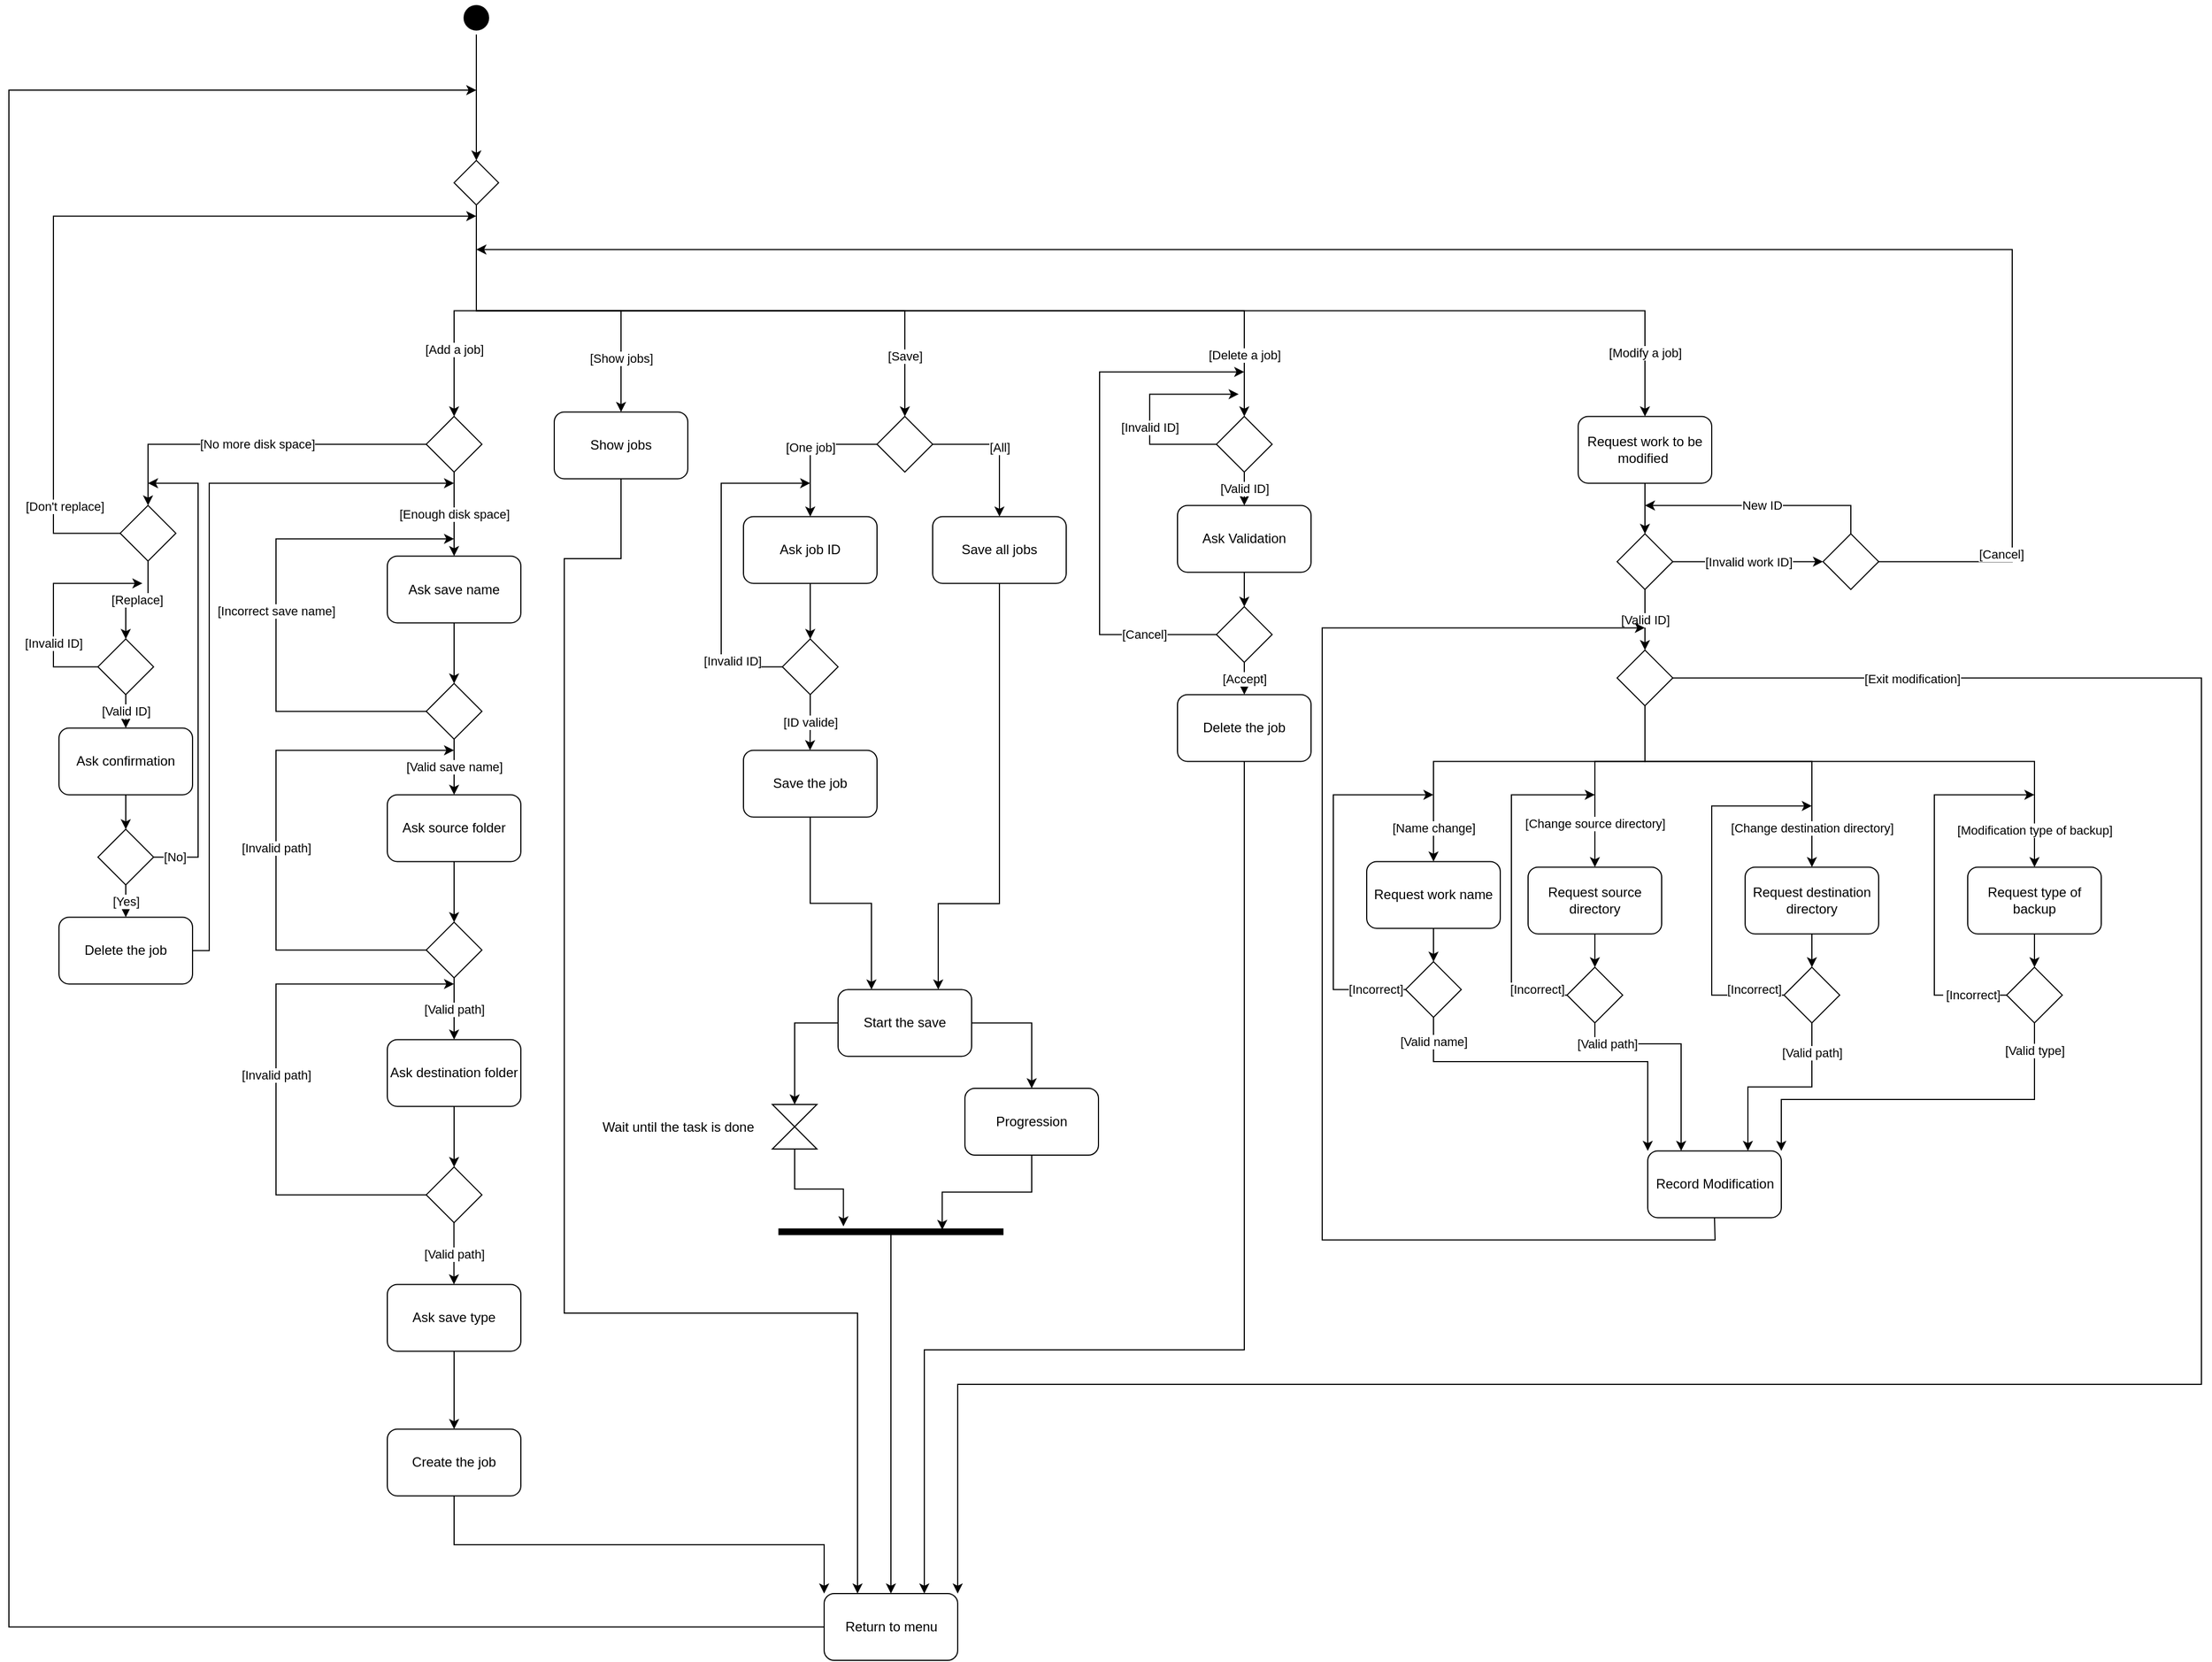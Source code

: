 <mxfile version="15.2.7" type="device"><diagram name="Page-1" id="v6v-ND63ObHRlu9eS376"><mxGraphModel dx="377" dy="1174" grid="1" gridSize="10" guides="1" tooltips="1" connect="1" arrows="1" fold="1" page="1" pageScale="1" pageWidth="827" pageHeight="1169" math="0" shadow="0"><root><mxCell id="0"/><mxCell id="1" parent="0"/><mxCell id="XPsJxt7pT_q-8el9GF3L-1" style="edgeStyle=orthogonalEdgeStyle;rounded=0;orthogonalLoop=1;jettySize=auto;html=1;entryX=0.5;entryY=0;entryDx=0;entryDy=0;" parent="1" source="XPsJxt7pT_q-8el9GF3L-2" target="XPsJxt7pT_q-8el9GF3L-33" edge="1"><mxGeometry relative="1" as="geometry"/></mxCell><mxCell id="XPsJxt7pT_q-8el9GF3L-2" value="" style="ellipse;shape=startState;fillColor=#000000;strokeColor=#000000;" parent="1" vertex="1"><mxGeometry x="2476" y="133" width="30" height="30" as="geometry"/></mxCell><mxCell id="XPsJxt7pT_q-8el9GF3L-3" value="[No more disk space]" style="edgeStyle=orthogonalEdgeStyle;rounded=0;orthogonalLoop=1;jettySize=auto;html=1;entryX=0.5;entryY=0;entryDx=0;entryDy=0;" parent="1" source="XPsJxt7pT_q-8el9GF3L-5" target="XPsJxt7pT_q-8el9GF3L-8" edge="1"><mxGeometry relative="1" as="geometry"/></mxCell><mxCell id="XPsJxt7pT_q-8el9GF3L-4" value="[Enough disk space]" style="edgeStyle=orthogonalEdgeStyle;rounded=0;orthogonalLoop=1;jettySize=auto;html=1;exitX=0.5;exitY=1;exitDx=0;exitDy=0;entryX=0.5;entryY=0;entryDx=0;entryDy=0;" parent="1" source="XPsJxt7pT_q-8el9GF3L-5" target="XPsJxt7pT_q-8el9GF3L-10" edge="1"><mxGeometry relative="1" as="geometry"><mxPoint x="2471" y="586.2" as="sourcePoint"/></mxGeometry></mxCell><mxCell id="XPsJxt7pT_q-8el9GF3L-5" value="" style="rhombus;whiteSpace=wrap;html=1;" parent="1" vertex="1"><mxGeometry x="2446" y="506.2" width="50" height="50" as="geometry"/></mxCell><mxCell id="XPsJxt7pT_q-8el9GF3L-6" value="[Don't replace]" style="edgeStyle=orthogonalEdgeStyle;rounded=0;orthogonalLoop=1;jettySize=auto;html=1;exitX=0;exitY=0.5;exitDx=0;exitDy=0;" parent="1" source="XPsJxt7pT_q-8el9GF3L-8" edge="1"><mxGeometry x="-0.765" y="-10" relative="1" as="geometry"><Array as="points"><mxPoint x="2111" y="326.2"/></Array><mxPoint y="1" as="offset"/><mxPoint x="2491" y="326.2" as="targetPoint"/></mxGeometry></mxCell><mxCell id="XPsJxt7pT_q-8el9GF3L-7" value="[Replace]" style="edgeStyle=orthogonalEdgeStyle;rounded=0;orthogonalLoop=1;jettySize=auto;html=1;exitX=0.5;exitY=1;exitDx=0;exitDy=0;entryX=0.5;entryY=0;entryDx=0;entryDy=0;" parent="1" source="XPsJxt7pT_q-8el9GF3L-8" target="XPsJxt7pT_q-8el9GF3L-106" edge="1"><mxGeometry relative="1" as="geometry"/></mxCell><mxCell id="XPsJxt7pT_q-8el9GF3L-8" value="" style="rhombus;whiteSpace=wrap;html=1;" parent="1" vertex="1"><mxGeometry x="2171" y="586.2" width="50" height="50" as="geometry"/></mxCell><mxCell id="XPsJxt7pT_q-8el9GF3L-9" style="edgeStyle=orthogonalEdgeStyle;rounded=0;orthogonalLoop=1;jettySize=auto;html=1;exitX=0.5;exitY=1;exitDx=0;exitDy=0;entryX=0.5;entryY=0;entryDx=0;entryDy=0;" parent="1" source="XPsJxt7pT_q-8el9GF3L-10" target="XPsJxt7pT_q-8el9GF3L-13" edge="1"><mxGeometry relative="1" as="geometry"/></mxCell><mxCell id="XPsJxt7pT_q-8el9GF3L-10" value="Ask save name" style="rounded=1;whiteSpace=wrap;html=1;" parent="1" vertex="1"><mxGeometry x="2411" y="631.7" width="120" height="60" as="geometry"/></mxCell><mxCell id="XPsJxt7pT_q-8el9GF3L-11" value="[Incorrect save name]" style="edgeStyle=orthogonalEdgeStyle;rounded=0;orthogonalLoop=1;jettySize=auto;html=1;exitX=0;exitY=0.5;exitDx=0;exitDy=0;" parent="1" source="XPsJxt7pT_q-8el9GF3L-13" edge="1"><mxGeometry relative="1" as="geometry"><mxPoint x="2471" y="616.2" as="targetPoint"/><Array as="points"><mxPoint x="2311" y="771.2"/><mxPoint x="2311" y="616.2"/></Array></mxGeometry></mxCell><mxCell id="XPsJxt7pT_q-8el9GF3L-12" value="[Valid save name]" style="edgeStyle=orthogonalEdgeStyle;rounded=0;orthogonalLoop=1;jettySize=auto;html=1;exitX=0.5;exitY=1;exitDx=0;exitDy=0;entryX=0.5;entryY=0;entryDx=0;entryDy=0;" parent="1" source="XPsJxt7pT_q-8el9GF3L-13" target="XPsJxt7pT_q-8el9GF3L-15" edge="1"><mxGeometry relative="1" as="geometry"/></mxCell><mxCell id="XPsJxt7pT_q-8el9GF3L-13" value="" style="rhombus;whiteSpace=wrap;html=1;" parent="1" vertex="1"><mxGeometry x="2446" y="746.2" width="50" height="50" as="geometry"/></mxCell><mxCell id="XPsJxt7pT_q-8el9GF3L-14" style="edgeStyle=orthogonalEdgeStyle;rounded=0;orthogonalLoop=1;jettySize=auto;html=1;exitX=0.5;exitY=1;exitDx=0;exitDy=0;entryX=0.5;entryY=0;entryDx=0;entryDy=0;" parent="1" source="XPsJxt7pT_q-8el9GF3L-15" target="XPsJxt7pT_q-8el9GF3L-18" edge="1"><mxGeometry relative="1" as="geometry"/></mxCell><mxCell id="XPsJxt7pT_q-8el9GF3L-15" value="Ask source folder" style="rounded=1;whiteSpace=wrap;html=1;" parent="1" vertex="1"><mxGeometry x="2411" y="846.2" width="120" height="60" as="geometry"/></mxCell><mxCell id="XPsJxt7pT_q-8el9GF3L-16" value="[Invalid path]" style="edgeStyle=orthogonalEdgeStyle;rounded=0;orthogonalLoop=1;jettySize=auto;html=1;exitX=0;exitY=0.5;exitDx=0;exitDy=0;" parent="1" source="XPsJxt7pT_q-8el9GF3L-18" edge="1"><mxGeometry x="-0.046" relative="1" as="geometry"><mxPoint x="2471" y="806.2" as="targetPoint"/><Array as="points"><mxPoint x="2311" y="986.2"/><mxPoint x="2311" y="806.2"/></Array><mxPoint as="offset"/></mxGeometry></mxCell><mxCell id="XPsJxt7pT_q-8el9GF3L-17" value="[Valid path]" style="edgeStyle=orthogonalEdgeStyle;rounded=0;orthogonalLoop=1;jettySize=auto;html=1;exitX=0.5;exitY=1;exitDx=0;exitDy=0;entryX=0.5;entryY=0;entryDx=0;entryDy=0;" parent="1" source="XPsJxt7pT_q-8el9GF3L-18" target="XPsJxt7pT_q-8el9GF3L-20" edge="1"><mxGeometry relative="1" as="geometry"/></mxCell><mxCell id="XPsJxt7pT_q-8el9GF3L-18" value="" style="rhombus;whiteSpace=wrap;html=1;" parent="1" vertex="1"><mxGeometry x="2446" y="960.7" width="50" height="50" as="geometry"/></mxCell><mxCell id="XPsJxt7pT_q-8el9GF3L-19" style="edgeStyle=orthogonalEdgeStyle;rounded=0;orthogonalLoop=1;jettySize=auto;html=1;exitX=0.5;exitY=1;exitDx=0;exitDy=0;entryX=0.5;entryY=0;entryDx=0;entryDy=0;" parent="1" source="XPsJxt7pT_q-8el9GF3L-20" target="XPsJxt7pT_q-8el9GF3L-22" edge="1"><mxGeometry relative="1" as="geometry"/></mxCell><mxCell id="XPsJxt7pT_q-8el9GF3L-20" value="Ask destination folder" style="rounded=1;whiteSpace=wrap;html=1;" parent="1" vertex="1"><mxGeometry x="2411" y="1066.2" width="120" height="60" as="geometry"/></mxCell><mxCell id="XPsJxt7pT_q-8el9GF3L-21" value="[Invalid path]" style="edgeStyle=orthogonalEdgeStyle;rounded=0;orthogonalLoop=1;jettySize=auto;html=1;exitX=0;exitY=0.5;exitDx=0;exitDy=0;" parent="1" source="XPsJxt7pT_q-8el9GF3L-22" edge="1"><mxGeometry relative="1" as="geometry"><mxPoint x="2471" y="1016.2" as="targetPoint"/><Array as="points"><mxPoint x="2311" y="1206.2"/><mxPoint x="2311" y="1016.2"/></Array></mxGeometry></mxCell><mxCell id="XPsJxt7pT_q-8el9GF3L-22" value="" style="rhombus;whiteSpace=wrap;html=1;" parent="1" vertex="1"><mxGeometry x="2446" y="1180.7" width="50" height="50" as="geometry"/></mxCell><mxCell id="XPsJxt7pT_q-8el9GF3L-23" style="edgeStyle=orthogonalEdgeStyle;rounded=0;orthogonalLoop=1;jettySize=auto;html=1;exitX=0.5;exitY=1;exitDx=0;exitDy=0;entryX=0.5;entryY=0;entryDx=0;entryDy=0;" parent="1" source="XPsJxt7pT_q-8el9GF3L-24" target="XPsJxt7pT_q-8el9GF3L-27" edge="1"><mxGeometry relative="1" as="geometry"><mxPoint x="2471.0" y="1409.7" as="targetPoint"/></mxGeometry></mxCell><mxCell id="XPsJxt7pT_q-8el9GF3L-24" value="Ask save type" style="rounded=1;whiteSpace=wrap;html=1;" parent="1" vertex="1"><mxGeometry x="2411" y="1286.2" width="120" height="60" as="geometry"/></mxCell><mxCell id="XPsJxt7pT_q-8el9GF3L-25" value="[Valid path]" style="edgeStyle=orthogonalEdgeStyle;rounded=0;orthogonalLoop=1;jettySize=auto;html=1;exitX=0.5;exitY=1;exitDx=0;exitDy=0;entryX=0.5;entryY=0;entryDx=0;entryDy=0;" parent="1" edge="1"><mxGeometry relative="1" as="geometry"><mxPoint x="2470.86" y="1230.7" as="sourcePoint"/><mxPoint x="2470.86" y="1286.2" as="targetPoint"/></mxGeometry></mxCell><mxCell id="XPsJxt7pT_q-8el9GF3L-26" style="edgeStyle=orthogonalEdgeStyle;rounded=0;orthogonalLoop=1;jettySize=auto;html=1;exitX=0.5;exitY=1;exitDx=0;exitDy=0;entryX=0;entryY=0;entryDx=0;entryDy=0;" parent="1" source="XPsJxt7pT_q-8el9GF3L-27" target="XPsJxt7pT_q-8el9GF3L-118" edge="1"><mxGeometry relative="1" as="geometry"><mxPoint x="2709.12" y="1560.535" as="targetPoint"/></mxGeometry></mxCell><mxCell id="XPsJxt7pT_q-8el9GF3L-27" value="Create the job" style="rounded=1;whiteSpace=wrap;html=1;" parent="1" vertex="1"><mxGeometry x="2411" y="1416.2" width="120" height="60" as="geometry"/></mxCell><mxCell id="XPsJxt7pT_q-8el9GF3L-28" value="[Add a job]" style="edgeStyle=orthogonalEdgeStyle;rounded=0;orthogonalLoop=1;jettySize=auto;html=1;exitX=0.5;exitY=1;exitDx=0;exitDy=0;entryX=0.5;entryY=0;entryDx=0;entryDy=0;" parent="1" source="XPsJxt7pT_q-8el9GF3L-33" target="XPsJxt7pT_q-8el9GF3L-5" edge="1"><mxGeometry x="0.429" relative="1" as="geometry"><mxPoint as="offset"/></mxGeometry></mxCell><mxCell id="XPsJxt7pT_q-8el9GF3L-29" value="[Show jobs]" style="edgeStyle=orthogonalEdgeStyle;rounded=0;orthogonalLoop=1;jettySize=auto;html=1;exitX=0.5;exitY=1;exitDx=0;exitDy=0;entryX=0.5;entryY=0;entryDx=0;entryDy=0;" parent="1" source="XPsJxt7pT_q-8el9GF3L-33" target="XPsJxt7pT_q-8el9GF3L-35" edge="1"><mxGeometry x="0.697" relative="1" as="geometry"><mxPoint x="2691" y="506.2" as="targetPoint"/><Array as="points"><mxPoint x="2491" y="411.2"/><mxPoint x="2621" y="411.2"/></Array><mxPoint as="offset"/></mxGeometry></mxCell><mxCell id="XPsJxt7pT_q-8el9GF3L-30" value="[Modify a job]" style="edgeStyle=orthogonalEdgeStyle;rounded=0;orthogonalLoop=1;jettySize=auto;html=1;exitX=0.5;exitY=1;exitDx=0;exitDy=0;entryX=0.5;entryY=0;entryDx=0;entryDy=0;" parent="1" source="XPsJxt7pT_q-8el9GF3L-33" target="XPsJxt7pT_q-8el9GF3L-37" edge="1"><mxGeometry x="0.908" relative="1" as="geometry"><mxPoint x="3431" y="506.2" as="targetPoint"/><mxPoint x="2941" y="316.2" as="sourcePoint"/><mxPoint as="offset"/></mxGeometry></mxCell><mxCell id="XPsJxt7pT_q-8el9GF3L-31" value="[Save]" style="edgeStyle=orthogonalEdgeStyle;rounded=0;orthogonalLoop=1;jettySize=auto;html=1;exitX=0.5;exitY=1;exitDx=0;exitDy=0;entryX=0.5;entryY=0;entryDx=0;entryDy=0;" parent="1" source="XPsJxt7pT_q-8el9GF3L-33" target="XPsJxt7pT_q-8el9GF3L-78" edge="1"><mxGeometry x="0.811" relative="1" as="geometry"><mxPoint as="offset"/></mxGeometry></mxCell><mxCell id="XPsJxt7pT_q-8el9GF3L-32" value="[Delete a job]" style="edgeStyle=orthogonalEdgeStyle;rounded=0;orthogonalLoop=1;jettySize=auto;html=1;exitX=0.5;exitY=1;exitDx=0;exitDy=0;entryX=0.5;entryY=0;entryDx=0;entryDy=0;" parent="1" source="XPsJxt7pT_q-8el9GF3L-33" target="XPsJxt7pT_q-8el9GF3L-95" edge="1"><mxGeometry x="0.874" relative="1" as="geometry"><mxPoint as="offset"/></mxGeometry></mxCell><mxCell id="XPsJxt7pT_q-8el9GF3L-33" value="" style="rhombus;whiteSpace=wrap;html=1;" parent="1" vertex="1"><mxGeometry x="2471" y="276.2" width="40" height="40" as="geometry"/></mxCell><mxCell id="XPsJxt7pT_q-8el9GF3L-34" style="edgeStyle=orthogonalEdgeStyle;rounded=0;orthogonalLoop=1;jettySize=auto;html=1;exitX=0.5;exitY=1;exitDx=0;exitDy=0;entryX=0.25;entryY=0;entryDx=0;entryDy=0;" parent="1" source="XPsJxt7pT_q-8el9GF3L-35" target="XPsJxt7pT_q-8el9GF3L-118" edge="1"><mxGeometry relative="1" as="geometry"><Array as="points"><mxPoint x="2621" y="634"/><mxPoint x="2570" y="634"/><mxPoint x="2570" y="1312"/><mxPoint x="2834" y="1312"/></Array></mxGeometry></mxCell><mxCell id="XPsJxt7pT_q-8el9GF3L-35" value="Show jobs" style="rounded=1;whiteSpace=wrap;html=1;" parent="1" vertex="1"><mxGeometry x="2561" y="502.2" width="120" height="60" as="geometry"/></mxCell><mxCell id="XPsJxt7pT_q-8el9GF3L-36" style="edgeStyle=orthogonalEdgeStyle;rounded=0;orthogonalLoop=1;jettySize=auto;html=1;exitX=0.5;exitY=1;exitDx=0;exitDy=0;entryX=0.5;entryY=0;entryDx=0;entryDy=0;" parent="1" source="XPsJxt7pT_q-8el9GF3L-37" target="XPsJxt7pT_q-8el9GF3L-40" edge="1"><mxGeometry relative="1" as="geometry"/></mxCell><mxCell id="XPsJxt7pT_q-8el9GF3L-37" value="Request work to be modified&amp;nbsp;" style="rounded=1;whiteSpace=wrap;html=1;" parent="1" vertex="1"><mxGeometry x="3481" y="506.2" width="120" height="60" as="geometry"/></mxCell><mxCell id="XPsJxt7pT_q-8el9GF3L-38" value="[Invalid work ID]" style="edgeStyle=orthogonalEdgeStyle;rounded=0;orthogonalLoop=1;jettySize=auto;html=1;exitX=1;exitY=0.5;exitDx=0;exitDy=0;entryX=0;entryY=0.5;entryDx=0;entryDy=0;" parent="1" source="XPsJxt7pT_q-8el9GF3L-40" edge="1"><mxGeometry relative="1" as="geometry"><mxPoint x="3701" y="636.7" as="targetPoint"/></mxGeometry></mxCell><mxCell id="XPsJxt7pT_q-8el9GF3L-39" value="[Valid ID]" style="edgeStyle=orthogonalEdgeStyle;rounded=0;orthogonalLoop=1;jettySize=auto;html=1;exitX=0.5;exitY=1;exitDx=0;exitDy=0;entryX=0.5;entryY=0;entryDx=0;entryDy=0;" parent="1" source="XPsJxt7pT_q-8el9GF3L-40" target="XPsJxt7pT_q-8el9GF3L-50" edge="1"><mxGeometry relative="1" as="geometry"/></mxCell><mxCell id="XPsJxt7pT_q-8el9GF3L-40" value="" style="rhombus;whiteSpace=wrap;html=1;" parent="1" vertex="1"><mxGeometry x="3516" y="611.7" width="50" height="50" as="geometry"/></mxCell><mxCell id="XPsJxt7pT_q-8el9GF3L-41" value="New ID" style="edgeStyle=orthogonalEdgeStyle;rounded=0;orthogonalLoop=1;jettySize=auto;html=1;exitX=0.5;exitY=0;exitDx=0;exitDy=0;" parent="1" source="XPsJxt7pT_q-8el9GF3L-43" edge="1"><mxGeometry relative="1" as="geometry"><mxPoint x="3541" y="586.2" as="targetPoint"/><Array as="points"><mxPoint x="3726" y="586.2"/></Array></mxGeometry></mxCell><mxCell id="XPsJxt7pT_q-8el9GF3L-42" value="[Cancel]" style="edgeStyle=orthogonalEdgeStyle;rounded=0;orthogonalLoop=1;jettySize=auto;html=1;exitX=1;exitY=0.5;exitDx=0;exitDy=0;" parent="1" source="XPsJxt7pT_q-8el9GF3L-43" edge="1"><mxGeometry x="-0.859" y="10" relative="1" as="geometry"><mxPoint x="2491" y="356.2" as="targetPoint"/><Array as="points"><mxPoint x="3871" y="636.2"/><mxPoint x="3871" y="356.2"/></Array><mxPoint y="-1" as="offset"/></mxGeometry></mxCell><mxCell id="XPsJxt7pT_q-8el9GF3L-43" value="" style="rhombus;whiteSpace=wrap;html=1;" parent="1" vertex="1"><mxGeometry x="3701" y="611.7" width="50" height="50" as="geometry"/></mxCell><mxCell id="XPsJxt7pT_q-8el9GF3L-44" value="[Name change]" style="edgeStyle=orthogonalEdgeStyle;rounded=0;orthogonalLoop=1;jettySize=auto;html=1;exitX=0.5;exitY=1;exitDx=0;exitDy=0;entryX=0.5;entryY=0;entryDx=0;entryDy=0;" parent="1" source="XPsJxt7pT_q-8el9GF3L-50" target="XPsJxt7pT_q-8el9GF3L-52" edge="1"><mxGeometry x="0.818" relative="1" as="geometry"><Array as="points"><mxPoint x="3541" y="816.2"/><mxPoint x="3351" y="816.2"/></Array><mxPoint as="offset"/></mxGeometry></mxCell><mxCell id="XPsJxt7pT_q-8el9GF3L-45" value="[Change source directory]" style="edgeStyle=orthogonalEdgeStyle;rounded=0;orthogonalLoop=1;jettySize=auto;html=1;exitX=0.5;exitY=1;exitDx=0;exitDy=0;entryX=0.5;entryY=0;entryDx=0;entryDy=0;" parent="1" source="XPsJxt7pT_q-8el9GF3L-50" target="XPsJxt7pT_q-8el9GF3L-54" edge="1"><mxGeometry x="0.589" relative="1" as="geometry"><Array as="points"><mxPoint x="3541" y="816.2"/><mxPoint x="3496" y="816.2"/></Array><mxPoint as="offset"/></mxGeometry></mxCell><mxCell id="XPsJxt7pT_q-8el9GF3L-46" value="[Change destination directory]" style="edgeStyle=orthogonalEdgeStyle;rounded=0;orthogonalLoop=1;jettySize=auto;html=1;exitX=0.5;exitY=1;exitDx=0;exitDy=0;entryX=0.5;entryY=0;entryDx=0;entryDy=0;" parent="1" source="XPsJxt7pT_q-8el9GF3L-50" target="XPsJxt7pT_q-8el9GF3L-56" edge="1"><mxGeometry x="0.76" relative="1" as="geometry"><Array as="points"><mxPoint x="3541" y="816.2"/><mxPoint x="3691" y="816.2"/></Array><mxPoint as="offset"/></mxGeometry></mxCell><mxCell id="XPsJxt7pT_q-8el9GF3L-47" value="[Modification type of backup]" style="edgeStyle=orthogonalEdgeStyle;rounded=0;orthogonalLoop=1;jettySize=auto;html=1;exitX=0.5;exitY=1;exitDx=0;exitDy=0;entryX=0.5;entryY=0;entryDx=0;entryDy=0;" parent="1" source="XPsJxt7pT_q-8el9GF3L-50" target="XPsJxt7pT_q-8el9GF3L-58" edge="1"><mxGeometry x="0.867" relative="1" as="geometry"><Array as="points"><mxPoint x="3541" y="816.2"/><mxPoint x="3891" y="816.2"/></Array><mxPoint as="offset"/></mxGeometry></mxCell><mxCell id="XPsJxt7pT_q-8el9GF3L-48" style="edgeStyle=orthogonalEdgeStyle;rounded=0;orthogonalLoop=1;jettySize=auto;html=1;exitX=1;exitY=0.5;exitDx=0;exitDy=0;entryX=1;entryY=0;entryDx=0;entryDy=0;" parent="1" source="XPsJxt7pT_q-8el9GF3L-50" target="XPsJxt7pT_q-8el9GF3L-118" edge="1"><mxGeometry relative="1" as="geometry"><mxPoint x="3156.14" y="1565.865" as="targetPoint"/><Array as="points"><mxPoint x="4041" y="741"/><mxPoint x="4041" y="1376"/><mxPoint x="2924" y="1376"/></Array></mxGeometry></mxCell><mxCell id="XPsJxt7pT_q-8el9GF3L-49" value="[Exit modification]" style="edgeLabel;html=1;align=center;verticalAlign=middle;resizable=0;points=[];" parent="XPsJxt7pT_q-8el9GF3L-48" vertex="1" connectable="0"><mxGeometry x="-0.822" y="-1" relative="1" as="geometry"><mxPoint as="offset"/></mxGeometry></mxCell><mxCell id="XPsJxt7pT_q-8el9GF3L-50" value="" style="rhombus;whiteSpace=wrap;html=1;" parent="1" vertex="1"><mxGeometry x="3516" y="716.2" width="50" height="50" as="geometry"/></mxCell><mxCell id="XPsJxt7pT_q-8el9GF3L-51" style="edgeStyle=orthogonalEdgeStyle;rounded=0;orthogonalLoop=1;jettySize=auto;html=1;exitX=0.5;exitY=1;exitDx=0;exitDy=0;entryX=0.5;entryY=0;entryDx=0;entryDy=0;" parent="1" source="XPsJxt7pT_q-8el9GF3L-52" target="XPsJxt7pT_q-8el9GF3L-64" edge="1"><mxGeometry relative="1" as="geometry"/></mxCell><mxCell id="XPsJxt7pT_q-8el9GF3L-52" value="Request work name" style="rounded=1;whiteSpace=wrap;html=1;" parent="1" vertex="1"><mxGeometry x="3291" y="906.2" width="120" height="60" as="geometry"/></mxCell><mxCell id="XPsJxt7pT_q-8el9GF3L-53" style="edgeStyle=orthogonalEdgeStyle;rounded=0;orthogonalLoop=1;jettySize=auto;html=1;exitX=0.5;exitY=1;exitDx=0;exitDy=0;entryX=0.5;entryY=0;entryDx=0;entryDy=0;" parent="1" source="XPsJxt7pT_q-8el9GF3L-54" target="XPsJxt7pT_q-8el9GF3L-67" edge="1"><mxGeometry relative="1" as="geometry"/></mxCell><mxCell id="XPsJxt7pT_q-8el9GF3L-54" value="Request source directory" style="rounded=1;whiteSpace=wrap;html=1;" parent="1" vertex="1"><mxGeometry x="3436" y="911.2" width="120" height="60" as="geometry"/></mxCell><mxCell id="XPsJxt7pT_q-8el9GF3L-55" style="edgeStyle=orthogonalEdgeStyle;rounded=0;orthogonalLoop=1;jettySize=auto;html=1;exitX=0.5;exitY=1;exitDx=0;exitDy=0;entryX=0.5;entryY=0;entryDx=0;entryDy=0;" parent="1" source="XPsJxt7pT_q-8el9GF3L-56" target="XPsJxt7pT_q-8el9GF3L-70" edge="1"><mxGeometry relative="1" as="geometry"/></mxCell><mxCell id="XPsJxt7pT_q-8el9GF3L-56" value="Request destination directory" style="rounded=1;whiteSpace=wrap;html=1;" parent="1" vertex="1"><mxGeometry x="3631" y="911.2" width="120" height="60" as="geometry"/></mxCell><mxCell id="XPsJxt7pT_q-8el9GF3L-57" style="edgeStyle=orthogonalEdgeStyle;rounded=0;orthogonalLoop=1;jettySize=auto;html=1;exitX=0.5;exitY=1;exitDx=0;exitDy=0;entryX=0.5;entryY=0;entryDx=0;entryDy=0;" parent="1" source="XPsJxt7pT_q-8el9GF3L-58" target="XPsJxt7pT_q-8el9GF3L-73" edge="1"><mxGeometry relative="1" as="geometry"/></mxCell><mxCell id="XPsJxt7pT_q-8el9GF3L-58" value="Request type of backup" style="rounded=1;whiteSpace=wrap;html=1;" parent="1" vertex="1"><mxGeometry x="3831" y="911.2" width="120" height="60" as="geometry"/></mxCell><mxCell id="XPsJxt7pT_q-8el9GF3L-61" value="" style="endArrow=classic;html=1;rounded=0;exitX=0.5;exitY=1;exitDx=0;exitDy=0;" parent="1" source="XPsJxt7pT_q-8el9GF3L-86" edge="1"><mxGeometry width="50" height="50" relative="1" as="geometry"><mxPoint x="3281" y="1106.2" as="sourcePoint"/><mxPoint x="3541" y="696.2" as="targetPoint"/><Array as="points"><mxPoint x="3604" y="1246.2"/><mxPoint x="3251" y="1246.2"/><mxPoint x="3251" y="696.2"/></Array></mxGeometry></mxCell><mxCell id="XPsJxt7pT_q-8el9GF3L-62" value="[Valid name]" style="edgeStyle=orthogonalEdgeStyle;rounded=0;orthogonalLoop=1;jettySize=auto;html=1;exitX=0.5;exitY=1;exitDx=0;exitDy=0;entryX=0;entryY=0;entryDx=0;entryDy=0;" parent="1" source="XPsJxt7pT_q-8el9GF3L-64" target="XPsJxt7pT_q-8el9GF3L-86" edge="1"><mxGeometry x="-0.86" relative="1" as="geometry"><Array as="points"><mxPoint x="3351" y="1086"/><mxPoint x="3544" y="1086"/></Array><mxPoint as="offset"/><mxPoint x="3529.037" y="1118.055" as="targetPoint"/></mxGeometry></mxCell><mxCell id="XPsJxt7pT_q-8el9GF3L-63" value="[Incorrect]" style="edgeStyle=orthogonalEdgeStyle;rounded=0;orthogonalLoop=1;jettySize=auto;html=1;exitX=0;exitY=0.5;exitDx=0;exitDy=0;" parent="1" source="XPsJxt7pT_q-8el9GF3L-64" edge="1"><mxGeometry x="-0.833" relative="1" as="geometry"><mxPoint x="3351" y="846.2" as="targetPoint"/><Array as="points"><mxPoint x="3261" y="1021.2"/><mxPoint x="3261" y="846.2"/></Array><mxPoint as="offset"/></mxGeometry></mxCell><mxCell id="XPsJxt7pT_q-8el9GF3L-64" value="" style="rhombus;whiteSpace=wrap;html=1;" parent="1" vertex="1"><mxGeometry x="3326" y="996.2" width="50" height="50" as="geometry"/></mxCell><mxCell id="XPsJxt7pT_q-8el9GF3L-65" value="[Valid path]" style="edgeStyle=orthogonalEdgeStyle;rounded=0;orthogonalLoop=1;jettySize=auto;html=1;exitX=0.5;exitY=1;exitDx=0;exitDy=0;entryX=0.25;entryY=0;entryDx=0;entryDy=0;" parent="1" source="XPsJxt7pT_q-8el9GF3L-67" target="XPsJxt7pT_q-8el9GF3L-86" edge="1"><mxGeometry x="-0.686" relative="1" as="geometry"><Array as="points"><mxPoint x="3496" y="1070"/><mxPoint x="3574" y="1070"/></Array><mxPoint as="offset"/><mxPoint x="3557.615" y="1116.915" as="targetPoint"/></mxGeometry></mxCell><mxCell id="XPsJxt7pT_q-8el9GF3L-66" value="[Incorrect]" style="edgeStyle=orthogonalEdgeStyle;rounded=0;orthogonalLoop=1;jettySize=auto;html=1;exitX=0;exitY=0.5;exitDx=0;exitDy=0;" parent="1" source="XPsJxt7pT_q-8el9GF3L-67" edge="1"><mxGeometry x="-0.821" y="-5" relative="1" as="geometry"><mxPoint x="3496" y="846.2" as="targetPoint"/><Array as="points"><mxPoint x="3421" y="1026.2"/><mxPoint x="3421" y="846.2"/></Array><mxPoint as="offset"/></mxGeometry></mxCell><mxCell id="XPsJxt7pT_q-8el9GF3L-67" value="" style="rhombus;whiteSpace=wrap;html=1;" parent="1" vertex="1"><mxGeometry x="3471" y="1001.2" width="50" height="50" as="geometry"/></mxCell><mxCell id="XPsJxt7pT_q-8el9GF3L-68" value="[Valid path]" style="edgeStyle=orthogonalEdgeStyle;rounded=0;orthogonalLoop=1;jettySize=auto;html=1;exitX=0.5;exitY=1;exitDx=0;exitDy=0;entryX=0.75;entryY=0;entryDx=0;entryDy=0;" parent="1" source="XPsJxt7pT_q-8el9GF3L-70" target="XPsJxt7pT_q-8el9GF3L-86" edge="1"><mxGeometry x="-0.692" relative="1" as="geometry"><mxPoint as="offset"/><mxPoint x="3631.071" y="1121.2" as="targetPoint"/></mxGeometry></mxCell><mxCell id="XPsJxt7pT_q-8el9GF3L-69" value="[Incorrect]" style="edgeStyle=orthogonalEdgeStyle;rounded=0;orthogonalLoop=1;jettySize=auto;html=1;exitX=0;exitY=0.5;exitDx=0;exitDy=0;" parent="1" source="XPsJxt7pT_q-8el9GF3L-70" edge="1"><mxGeometry x="-0.833" y="-5" relative="1" as="geometry"><mxPoint x="3691" y="856.2" as="targetPoint"/><Array as="points"><mxPoint x="3601" y="1026.2"/><mxPoint x="3601" y="856.2"/></Array><mxPoint as="offset"/></mxGeometry></mxCell><mxCell id="XPsJxt7pT_q-8el9GF3L-70" value="" style="rhombus;whiteSpace=wrap;html=1;" parent="1" vertex="1"><mxGeometry x="3666" y="1001.2" width="50" height="50" as="geometry"/></mxCell><mxCell id="XPsJxt7pT_q-8el9GF3L-71" value="[Valid type]" style="edgeStyle=orthogonalEdgeStyle;rounded=0;orthogonalLoop=1;jettySize=auto;html=1;exitX=0.5;exitY=1;exitDx=0;exitDy=0;entryX=1;entryY=0;entryDx=0;entryDy=0;" parent="1" source="XPsJxt7pT_q-8el9GF3L-73" target="XPsJxt7pT_q-8el9GF3L-86" edge="1"><mxGeometry x="-0.858" relative="1" as="geometry"><mxPoint as="offset"/><mxPoint x="3675.346" y="1116.915" as="targetPoint"/><Array as="points"><mxPoint x="3891" y="1120"/><mxPoint x="3664" y="1120"/></Array></mxGeometry></mxCell><mxCell id="XPsJxt7pT_q-8el9GF3L-72" value="&amp;nbsp;[Incorrect]" style="edgeStyle=orthogonalEdgeStyle;rounded=0;orthogonalLoop=1;jettySize=auto;html=1;exitX=0;exitY=0.5;exitDx=0;exitDy=0;" parent="1" source="XPsJxt7pT_q-8el9GF3L-73" edge="1"><mxGeometry x="-0.806" relative="1" as="geometry"><mxPoint x="3891" y="846.2" as="targetPoint"/><Array as="points"><mxPoint x="3801" y="1026.2"/><mxPoint x="3801" y="846.2"/></Array><mxPoint as="offset"/></mxGeometry></mxCell><mxCell id="XPsJxt7pT_q-8el9GF3L-73" value="" style="rhombus;whiteSpace=wrap;html=1;" parent="1" vertex="1"><mxGeometry x="3866" y="1001.2" width="50" height="50" as="geometry"/></mxCell><mxCell id="XPsJxt7pT_q-8el9GF3L-74" style="edgeStyle=orthogonalEdgeStyle;rounded=0;orthogonalLoop=1;jettySize=auto;html=1;exitX=0.5;exitY=1;exitDx=0;exitDy=0;entryX=0.5;entryY=0;entryDx=0;entryDy=0;" parent="1" source="XPsJxt7pT_q-8el9GF3L-75" target="XPsJxt7pT_q-8el9GF3L-83" edge="1"><mxGeometry relative="1" as="geometry"/></mxCell><mxCell id="XPsJxt7pT_q-8el9GF3L-75" value="Ask job ID" style="rounded=1;whiteSpace=wrap;html=1;" parent="1" vertex="1"><mxGeometry x="2731" y="596.2" width="120" height="60" as="geometry"/></mxCell><mxCell id="XPsJxt7pT_q-8el9GF3L-76" value="[One job]" style="edgeStyle=orthogonalEdgeStyle;rounded=0;orthogonalLoop=1;jettySize=auto;html=1;exitX=0;exitY=0.5;exitDx=0;exitDy=0;entryX=0.5;entryY=0;entryDx=0;entryDy=0;" parent="1" source="XPsJxt7pT_q-8el9GF3L-78" target="XPsJxt7pT_q-8el9GF3L-75" edge="1"><mxGeometry relative="1" as="geometry"/></mxCell><mxCell id="XPsJxt7pT_q-8el9GF3L-77" value="[All]" style="edgeStyle=orthogonalEdgeStyle;rounded=0;orthogonalLoop=1;jettySize=auto;html=1;exitX=1;exitY=0.5;exitDx=0;exitDy=0;entryX=0.5;entryY=0;entryDx=0;entryDy=0;" parent="1" source="XPsJxt7pT_q-8el9GF3L-78" target="XPsJxt7pT_q-8el9GF3L-80" edge="1"><mxGeometry relative="1" as="geometry"/></mxCell><mxCell id="XPsJxt7pT_q-8el9GF3L-78" value="" style="rhombus;whiteSpace=wrap;html=1;" parent="1" vertex="1"><mxGeometry x="2851" y="506.2" width="50" height="50" as="geometry"/></mxCell><mxCell id="XPsJxt7pT_q-8el9GF3L-79" style="edgeStyle=orthogonalEdgeStyle;rounded=0;orthogonalLoop=1;jettySize=auto;html=1;exitX=0.5;exitY=1;exitDx=0;exitDy=0;entryX=0.75;entryY=0;entryDx=0;entryDy=0;" parent="1" source="XPsJxt7pT_q-8el9GF3L-80" target="XPsJxt7pT_q-8el9GF3L-89" edge="1"><mxGeometry relative="1" as="geometry"><mxPoint x="2961.934" y="949.845" as="targetPoint"/><Array as="points"><mxPoint x="2961" y="944"/><mxPoint x="2906" y="944"/></Array></mxGeometry></mxCell><mxCell id="XPsJxt7pT_q-8el9GF3L-80" value="Save all jobs" style="rounded=1;whiteSpace=wrap;html=1;" parent="1" vertex="1"><mxGeometry x="2901" y="596.2" width="120" height="60" as="geometry"/></mxCell><mxCell id="XPsJxt7pT_q-8el9GF3L-81" value="[Invalid ID]" style="edgeStyle=orthogonalEdgeStyle;rounded=0;orthogonalLoop=1;jettySize=auto;html=1;exitX=0;exitY=0.5;exitDx=0;exitDy=0;" parent="1" source="XPsJxt7pT_q-8el9GF3L-83" edge="1"><mxGeometry x="-0.7" y="-5" relative="1" as="geometry"><mxPoint x="2791" y="566.2" as="targetPoint"/><Array as="points"><mxPoint x="2711" y="731.2"/><mxPoint x="2711" y="566.2"/></Array><mxPoint as="offset"/></mxGeometry></mxCell><mxCell id="XPsJxt7pT_q-8el9GF3L-82" value="[ID valide]" style="edgeStyle=orthogonalEdgeStyle;rounded=0;orthogonalLoop=1;jettySize=auto;html=1;exitX=0.5;exitY=1;exitDx=0;exitDy=0;" parent="1" source="XPsJxt7pT_q-8el9GF3L-83" edge="1"><mxGeometry relative="1" as="geometry"><mxPoint x="2790.8" y="806.2" as="targetPoint"/></mxGeometry></mxCell><mxCell id="XPsJxt7pT_q-8el9GF3L-83" value="" style="rhombus;whiteSpace=wrap;html=1;" parent="1" vertex="1"><mxGeometry x="2766" y="706.2" width="50" height="50" as="geometry"/></mxCell><mxCell id="XPsJxt7pT_q-8el9GF3L-84" style="edgeStyle=orthogonalEdgeStyle;rounded=0;orthogonalLoop=1;jettySize=auto;html=1;exitX=0.5;exitY=1;exitDx=0;exitDy=0;entryX=0.25;entryY=0;entryDx=0;entryDy=0;" parent="1" source="XPsJxt7pT_q-8el9GF3L-85" target="XPsJxt7pT_q-8el9GF3L-89" edge="1"><mxGeometry relative="1" as="geometry"><mxPoint x="2791.475" y="951.73" as="targetPoint"/></mxGeometry></mxCell><mxCell id="XPsJxt7pT_q-8el9GF3L-85" value="Save the job" style="rounded=1;whiteSpace=wrap;html=1;" parent="1" vertex="1"><mxGeometry x="2731" y="806.2" width="120" height="60" as="geometry"/></mxCell><mxCell id="XPsJxt7pT_q-8el9GF3L-86" value="Record Modification" style="rounded=1;whiteSpace=wrap;html=1;" parent="1" vertex="1"><mxGeometry x="3543.5" y="1166.2" width="120" height="60" as="geometry"/></mxCell><mxCell id="XPsJxt7pT_q-8el9GF3L-87" style="edgeStyle=orthogonalEdgeStyle;rounded=0;orthogonalLoop=1;jettySize=auto;html=1;entryX=0.5;entryY=0;entryDx=0;entryDy=0;" parent="1" source="XPsJxt7pT_q-8el9GF3L-89" target="XPsJxt7pT_q-8el9GF3L-91" edge="1"><mxGeometry relative="1" as="geometry"/></mxCell><mxCell id="XPsJxt7pT_q-8el9GF3L-88" style="edgeStyle=orthogonalEdgeStyle;rounded=0;orthogonalLoop=1;jettySize=auto;html=1;exitX=1;exitY=0.5;exitDx=0;exitDy=0;entryX=0.5;entryY=0;entryDx=0;entryDy=0;" parent="1" source="XPsJxt7pT_q-8el9GF3L-89" target="XPsJxt7pT_q-8el9GF3L-115" edge="1"><mxGeometry relative="1" as="geometry"/></mxCell><mxCell id="XPsJxt7pT_q-8el9GF3L-89" value="Start the save" style="rounded=1;whiteSpace=wrap;html=1;" parent="1" vertex="1"><mxGeometry x="2816" y="1021.2" width="120" height="60" as="geometry"/></mxCell><mxCell id="XPsJxt7pT_q-8el9GF3L-90" style="edgeStyle=orthogonalEdgeStyle;rounded=0;orthogonalLoop=1;jettySize=auto;html=1;entryX=1.475;entryY=0.288;entryDx=0;entryDy=0;entryPerimeter=0;" parent="1" source="XPsJxt7pT_q-8el9GF3L-91" target="XPsJxt7pT_q-8el9GF3L-117" edge="1"><mxGeometry relative="1" as="geometry"/></mxCell><mxCell id="XPsJxt7pT_q-8el9GF3L-91" value="" style="shape=collate;whiteSpace=wrap;html=1;" parent="1" vertex="1"><mxGeometry x="2757" y="1124.5" width="40" height="40" as="geometry"/></mxCell><mxCell id="XPsJxt7pT_q-8el9GF3L-92" value="Wait until the task is done" style="text;html=1;align=center;verticalAlign=middle;resizable=0;points=[];autosize=1;strokeColor=none;fillColor=none;" parent="1" vertex="1"><mxGeometry x="2592" y="1129.5" width="160" height="30" as="geometry"/></mxCell><mxCell id="XPsJxt7pT_q-8el9GF3L-93" value="[Invalid ID]" style="edgeStyle=orthogonalEdgeStyle;rounded=0;orthogonalLoop=1;jettySize=auto;html=1;exitX=0;exitY=0.5;exitDx=0;exitDy=0;" parent="1" source="XPsJxt7pT_q-8el9GF3L-95" edge="1"><mxGeometry x="-0.189" relative="1" as="geometry"><mxPoint x="3176" y="486.2" as="targetPoint"/><Array as="points"><mxPoint x="3096" y="531.2"/><mxPoint x="3096" y="486.2"/></Array><mxPoint as="offset"/></mxGeometry></mxCell><mxCell id="XPsJxt7pT_q-8el9GF3L-94" value="[Valid ID]" style="edgeStyle=orthogonalEdgeStyle;rounded=0;orthogonalLoop=1;jettySize=auto;html=1;exitX=0.5;exitY=1;exitDx=0;exitDy=0;entryX=0.5;entryY=0;entryDx=0;entryDy=0;" parent="1" source="XPsJxt7pT_q-8el9GF3L-95" target="XPsJxt7pT_q-8el9GF3L-97" edge="1"><mxGeometry relative="1" as="geometry"/></mxCell><mxCell id="XPsJxt7pT_q-8el9GF3L-95" value="" style="rhombus;whiteSpace=wrap;html=1;" parent="1" vertex="1"><mxGeometry x="3156" y="506.2" width="50" height="50" as="geometry"/></mxCell><mxCell id="XPsJxt7pT_q-8el9GF3L-96" style="edgeStyle=orthogonalEdgeStyle;rounded=0;orthogonalLoop=1;jettySize=auto;html=1;exitX=0.5;exitY=1;exitDx=0;exitDy=0;entryX=0.5;entryY=0;entryDx=0;entryDy=0;" parent="1" source="XPsJxt7pT_q-8el9GF3L-97" target="XPsJxt7pT_q-8el9GF3L-100" edge="1"><mxGeometry relative="1" as="geometry"/></mxCell><mxCell id="XPsJxt7pT_q-8el9GF3L-97" value="Ask Validation" style="rounded=1;whiteSpace=wrap;html=1;" parent="1" vertex="1"><mxGeometry x="3121" y="586.2" width="120" height="60" as="geometry"/></mxCell><mxCell id="XPsJxt7pT_q-8el9GF3L-98" value="[Accept]" style="edgeStyle=orthogonalEdgeStyle;rounded=0;orthogonalLoop=1;jettySize=auto;html=1;exitX=0.5;exitY=1;exitDx=0;exitDy=0;entryX=0.5;entryY=0;entryDx=0;entryDy=0;" parent="1" source="XPsJxt7pT_q-8el9GF3L-100" target="XPsJxt7pT_q-8el9GF3L-102" edge="1"><mxGeometry relative="1" as="geometry"/></mxCell><mxCell id="XPsJxt7pT_q-8el9GF3L-99" value="[Cancel]" style="edgeStyle=orthogonalEdgeStyle;rounded=0;orthogonalLoop=1;jettySize=auto;html=1;exitX=0;exitY=0.5;exitDx=0;exitDy=0;" parent="1" source="XPsJxt7pT_q-8el9GF3L-100" edge="1"><mxGeometry x="-0.725" relative="1" as="geometry"><mxPoint x="3181" y="466.2" as="targetPoint"/><Array as="points"><mxPoint x="3051" y="702.2"/><mxPoint x="3051" y="466.2"/></Array><mxPoint as="offset"/></mxGeometry></mxCell><mxCell id="XPsJxt7pT_q-8el9GF3L-100" value="" style="rhombus;whiteSpace=wrap;html=1;" parent="1" vertex="1"><mxGeometry x="3156" y="677.2" width="50" height="50" as="geometry"/></mxCell><mxCell id="XPsJxt7pT_q-8el9GF3L-101" style="edgeStyle=orthogonalEdgeStyle;rounded=0;orthogonalLoop=1;jettySize=auto;html=1;exitX=0.5;exitY=1;exitDx=0;exitDy=0;entryX=0.75;entryY=0;entryDx=0;entryDy=0;" parent="1" source="XPsJxt7pT_q-8el9GF3L-102" target="XPsJxt7pT_q-8el9GF3L-118" edge="1"><mxGeometry relative="1" as="geometry"><mxPoint x="3062.52" y="1564.535" as="targetPoint"/><Array as="points"><mxPoint x="3181" y="1345"/><mxPoint x="2894" y="1345"/></Array></mxGeometry></mxCell><mxCell id="XPsJxt7pT_q-8el9GF3L-102" value="Delete the job" style="rounded=1;whiteSpace=wrap;html=1;" parent="1" vertex="1"><mxGeometry x="3121" y="756.2" width="120" height="60" as="geometry"/></mxCell><mxCell id="XPsJxt7pT_q-8el9GF3L-103" style="edgeStyle=orthogonalEdgeStyle;rounded=0;orthogonalLoop=1;jettySize=auto;html=1;exitX=0;exitY=0.5;exitDx=0;exitDy=0;" parent="1" source="XPsJxt7pT_q-8el9GF3L-118" edge="1"><mxGeometry relative="1" as="geometry"><mxPoint x="2491" y="213.0" as="targetPoint"/><Array as="points"><mxPoint x="2071" y="1594"/><mxPoint x="2071" y="213"/></Array><mxPoint x="2631" y="1566.25" as="sourcePoint"/></mxGeometry></mxCell><mxCell id="XPsJxt7pT_q-8el9GF3L-104" value="[Valid ID]" style="edgeStyle=orthogonalEdgeStyle;rounded=0;orthogonalLoop=1;jettySize=auto;html=1;exitX=0.5;exitY=1;exitDx=0;exitDy=0;entryX=0.5;entryY=0;entryDx=0;entryDy=0;" parent="1" source="XPsJxt7pT_q-8el9GF3L-106" target="XPsJxt7pT_q-8el9GF3L-108" edge="1"><mxGeometry relative="1" as="geometry"/></mxCell><mxCell id="XPsJxt7pT_q-8el9GF3L-105" value="[Invalid ID]" style="edgeStyle=orthogonalEdgeStyle;rounded=0;orthogonalLoop=1;jettySize=auto;html=1;exitX=0;exitY=0.5;exitDx=0;exitDy=0;" parent="1" source="XPsJxt7pT_q-8el9GF3L-106" edge="1"><mxGeometry x="-0.371" relative="1" as="geometry"><mxPoint x="2191" y="656.2" as="targetPoint"/><Array as="points"><mxPoint x="2111" y="731.2"/><mxPoint x="2111" y="656.2"/></Array><mxPoint as="offset"/></mxGeometry></mxCell><mxCell id="XPsJxt7pT_q-8el9GF3L-106" value="" style="rhombus;whiteSpace=wrap;html=1;" parent="1" vertex="1"><mxGeometry x="2151" y="706.2" width="50" height="50" as="geometry"/></mxCell><mxCell id="XPsJxt7pT_q-8el9GF3L-107" style="edgeStyle=orthogonalEdgeStyle;rounded=0;orthogonalLoop=1;jettySize=auto;html=1;exitX=0.5;exitY=1;exitDx=0;exitDy=0;entryX=0.5;entryY=0;entryDx=0;entryDy=0;" parent="1" source="XPsJxt7pT_q-8el9GF3L-108" target="XPsJxt7pT_q-8el9GF3L-111" edge="1"><mxGeometry relative="1" as="geometry"/></mxCell><mxCell id="XPsJxt7pT_q-8el9GF3L-108" value="Ask confirmation" style="rounded=1;whiteSpace=wrap;html=1;" parent="1" vertex="1"><mxGeometry x="2116" y="786.2" width="120" height="60" as="geometry"/></mxCell><mxCell id="XPsJxt7pT_q-8el9GF3L-109" value="[Yes]" style="edgeStyle=orthogonalEdgeStyle;rounded=0;orthogonalLoop=1;jettySize=auto;html=1;exitX=0.5;exitY=1;exitDx=0;exitDy=0;entryX=0.5;entryY=0;entryDx=0;entryDy=0;" parent="1" source="XPsJxt7pT_q-8el9GF3L-111" target="XPsJxt7pT_q-8el9GF3L-113" edge="1"><mxGeometry relative="1" as="geometry"/></mxCell><mxCell id="XPsJxt7pT_q-8el9GF3L-110" value="[No]" style="edgeStyle=orthogonalEdgeStyle;rounded=0;orthogonalLoop=1;jettySize=auto;html=1;exitX=1;exitY=0.5;exitDx=0;exitDy=0;" parent="1" source="XPsJxt7pT_q-8el9GF3L-111" edge="1"><mxGeometry x="-0.909" relative="1" as="geometry"><mxPoint x="2196" y="566.2" as="targetPoint"/><Array as="points"><mxPoint x="2241" y="902.2"/><mxPoint x="2241" y="566.2"/></Array><mxPoint as="offset"/></mxGeometry></mxCell><mxCell id="XPsJxt7pT_q-8el9GF3L-111" value="" style="rhombus;whiteSpace=wrap;html=1;" parent="1" vertex="1"><mxGeometry x="2151" y="877.2" width="50" height="50" as="geometry"/></mxCell><mxCell id="XPsJxt7pT_q-8el9GF3L-112" style="edgeStyle=orthogonalEdgeStyle;rounded=0;orthogonalLoop=1;jettySize=auto;html=1;exitX=1;exitY=0.5;exitDx=0;exitDy=0;" parent="1" source="XPsJxt7pT_q-8el9GF3L-113" edge="1"><mxGeometry relative="1" as="geometry"><mxPoint x="2471" y="566.2" as="targetPoint"/><Array as="points"><mxPoint x="2251" y="986.2"/><mxPoint x="2251" y="566.2"/></Array></mxGeometry></mxCell><mxCell id="XPsJxt7pT_q-8el9GF3L-113" value="Delete the job" style="rounded=1;whiteSpace=wrap;html=1;" parent="1" vertex="1"><mxGeometry x="2116" y="956.2" width="120" height="60" as="geometry"/></mxCell><mxCell id="XPsJxt7pT_q-8el9GF3L-114" style="edgeStyle=orthogonalEdgeStyle;rounded=0;orthogonalLoop=1;jettySize=auto;html=1;exitX=0.5;exitY=1;exitDx=0;exitDy=0;entryX=0.835;entryY=0.729;entryDx=0;entryDy=0;entryPerimeter=0;" parent="1" source="XPsJxt7pT_q-8el9GF3L-115" target="XPsJxt7pT_q-8el9GF3L-117" edge="1"><mxGeometry relative="1" as="geometry"/></mxCell><mxCell id="XPsJxt7pT_q-8el9GF3L-115" value="Progression" style="rounded=1;whiteSpace=wrap;html=1;" parent="1" vertex="1"><mxGeometry x="2930" y="1110" width="120" height="60" as="geometry"/></mxCell><mxCell id="XPsJxt7pT_q-8el9GF3L-116" style="edgeStyle=orthogonalEdgeStyle;rounded=0;orthogonalLoop=1;jettySize=auto;html=1;entryX=0.5;entryY=0;entryDx=0;entryDy=0;" parent="1" source="XPsJxt7pT_q-8el9GF3L-117" target="XPsJxt7pT_q-8el9GF3L-118" edge="1"><mxGeometry relative="1" as="geometry"><mxPoint x="2862.88" y="1560.59" as="targetPoint"/></mxGeometry></mxCell><mxCell id="XPsJxt7pT_q-8el9GF3L-117" value="" style="html=1;points=[];perimeter=orthogonalPerimeter;fillColor=strokeColor;rotation=-90;" parent="1" vertex="1"><mxGeometry x="2861" y="1138.25" width="5" height="201.25" as="geometry"/></mxCell><mxCell id="XPsJxt7pT_q-8el9GF3L-118" value="Return to menu" style="rounded=1;whiteSpace=wrap;html=1;" parent="1" vertex="1"><mxGeometry x="2803.5" y="1564" width="120" height="60" as="geometry"/></mxCell></root></mxGraphModel></diagram></mxfile>